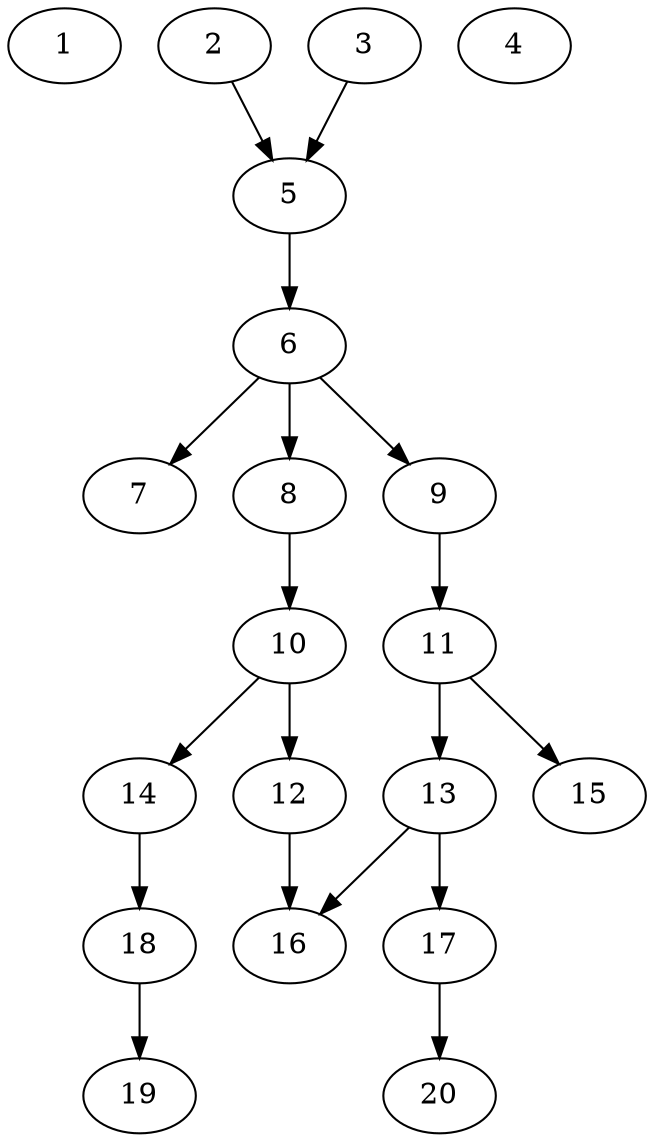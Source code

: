 // DAG automatically generated by daggen at Sat Jul 27 15:35:20 2019
// ./daggen --dot -n 20 --ccr 0.3 --fat 0.4 --regular 0.5 --density 0.5 --mindata 5242880 --maxdata 52428800 
digraph G {
  1 [size="92924587", alpha="0.18", expect_size="27877376"] 
  2 [size="76578133", alpha="0.16", expect_size="22973440"] 
  2 -> 5 [size ="22973440"]
  3 [size="63528960", alpha="0.02", expect_size="19058688"] 
  3 -> 5 [size ="19058688"]
  4 [size="167680000", alpha="0.16", expect_size="50304000"] 
  5 [size="46909440", alpha="0.17", expect_size="14072832"] 
  5 -> 6 [size ="14072832"]
  6 [size="129986560", alpha="0.18", expect_size="38995968"] 
  6 -> 7 [size ="38995968"]
  6 -> 8 [size ="38995968"]
  6 -> 9 [size ="38995968"]
  7 [size="54927360", alpha="0.06", expect_size="16478208"] 
  8 [size="93289813", alpha="0.06", expect_size="27986944"] 
  8 -> 10 [size ="27986944"]
  9 [size="115148800", alpha="0.01", expect_size="34544640"] 
  9 -> 11 [size ="34544640"]
  10 [size="172308480", alpha="0.16", expect_size="51692544"] 
  10 -> 12 [size ="51692544"]
  10 -> 14 [size ="51692544"]
  11 [size="160423253", alpha="0.18", expect_size="48126976"] 
  11 -> 13 [size ="48126976"]
  11 -> 15 [size ="48126976"]
  12 [size="143261013", alpha="0.16", expect_size="42978304"] 
  12 -> 16 [size ="42978304"]
  13 [size="113483093", alpha="0.09", expect_size="34044928"] 
  13 -> 16 [size ="34044928"]
  13 -> 17 [size ="34044928"]
  14 [size="131304107", alpha="0.18", expect_size="39391232"] 
  14 -> 18 [size ="39391232"]
  15 [size="102427307", alpha="0.08", expect_size="30728192"] 
  16 [size="81902933", alpha="0.05", expect_size="24570880"] 
  17 [size="66170880", alpha="0.00", expect_size="19851264"] 
  17 -> 20 [size ="19851264"]
  18 [size="111346347", alpha="0.10", expect_size="33403904"] 
  18 -> 19 [size ="33403904"]
  19 [size="155535360", alpha="0.02", expect_size="46660608"] 
  20 [size="161191253", alpha="0.14", expect_size="48357376"] 
}
